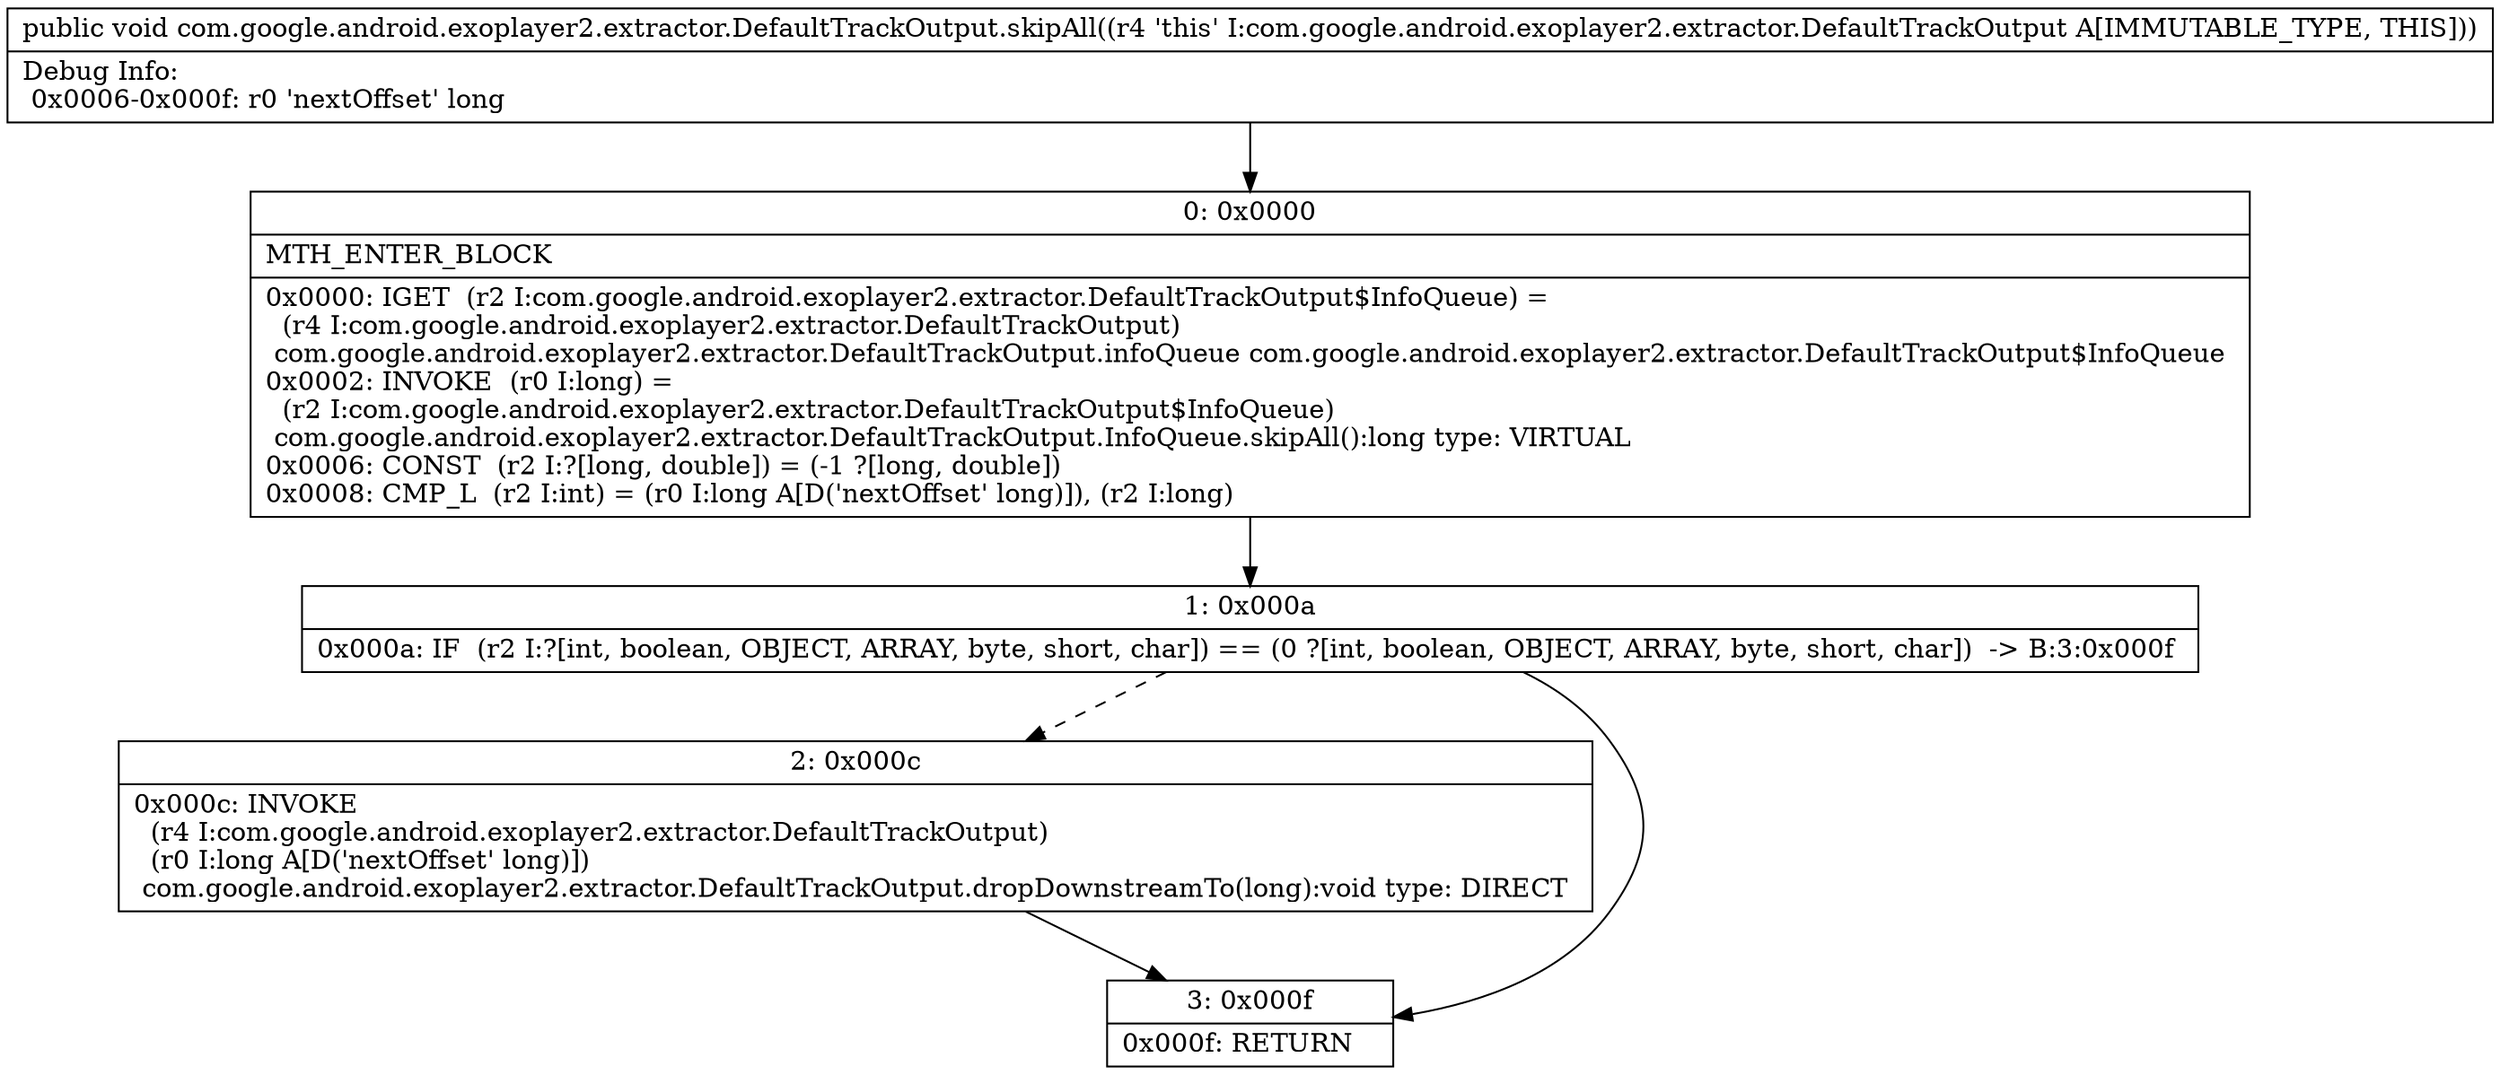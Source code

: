 digraph "CFG forcom.google.android.exoplayer2.extractor.DefaultTrackOutput.skipAll()V" {
Node_0 [shape=record,label="{0\:\ 0x0000|MTH_ENTER_BLOCK\l|0x0000: IGET  (r2 I:com.google.android.exoplayer2.extractor.DefaultTrackOutput$InfoQueue) = \l  (r4 I:com.google.android.exoplayer2.extractor.DefaultTrackOutput)\l com.google.android.exoplayer2.extractor.DefaultTrackOutput.infoQueue com.google.android.exoplayer2.extractor.DefaultTrackOutput$InfoQueue \l0x0002: INVOKE  (r0 I:long) = \l  (r2 I:com.google.android.exoplayer2.extractor.DefaultTrackOutput$InfoQueue)\l com.google.android.exoplayer2.extractor.DefaultTrackOutput.InfoQueue.skipAll():long type: VIRTUAL \l0x0006: CONST  (r2 I:?[long, double]) = (\-1 ?[long, double]) \l0x0008: CMP_L  (r2 I:int) = (r0 I:long A[D('nextOffset' long)]), (r2 I:long) \l}"];
Node_1 [shape=record,label="{1\:\ 0x000a|0x000a: IF  (r2 I:?[int, boolean, OBJECT, ARRAY, byte, short, char]) == (0 ?[int, boolean, OBJECT, ARRAY, byte, short, char])  \-\> B:3:0x000f \l}"];
Node_2 [shape=record,label="{2\:\ 0x000c|0x000c: INVOKE  \l  (r4 I:com.google.android.exoplayer2.extractor.DefaultTrackOutput)\l  (r0 I:long A[D('nextOffset' long)])\l com.google.android.exoplayer2.extractor.DefaultTrackOutput.dropDownstreamTo(long):void type: DIRECT \l}"];
Node_3 [shape=record,label="{3\:\ 0x000f|0x000f: RETURN   \l}"];
MethodNode[shape=record,label="{public void com.google.android.exoplayer2.extractor.DefaultTrackOutput.skipAll((r4 'this' I:com.google.android.exoplayer2.extractor.DefaultTrackOutput A[IMMUTABLE_TYPE, THIS]))  | Debug Info:\l  0x0006\-0x000f: r0 'nextOffset' long\l}"];
MethodNode -> Node_0;
Node_0 -> Node_1;
Node_1 -> Node_2[style=dashed];
Node_1 -> Node_3;
Node_2 -> Node_3;
}

